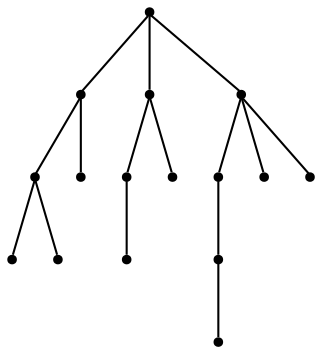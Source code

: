 graph {
  node [shape=point,comment="{\"directed\":false,\"doi\":\"10.1007/978-3-662-45803-7_11\",\"figure\":\"5 (1)\"}"]

  v0 [pos="977.8310377497719,887.9980329302552"]
  v1 [pos="918.7279811837806,828.9649100817567"]
  v2 [pos="977.8310377497719,828.9649100817567"]
  v3 [pos="918.7279811837806,947.0893603923244"]
  v4 [pos="859.6853993793762,887.9980329302552"]
  v5 [pos="800.5802750282701,887.9980329302552"]
  v6 [pos="800.5802750282701,828.9649100817567"]
  v7 [pos="741.5376932238657,947.0893603923244"]
  v8 [pos="712.0143981607062,887.9980329302552"]
  v9 [pos="741.5376932238657,1006.1211951059323"]
  v10 [pos="593.9313023370122,947.0893603923244"]
  v11 [pos="652.9738841414165,828.9649100817567"]
  v12 [pos="652.9738841414165,769.9361764336257"]
  v13 [pos="652.9738841414165,887.9980329302552"]
  v14 [pos="534.8887205326077,887.9980329302552"]
  v15 [pos="593.9313023370122,887.9980329302552"]

  v0 -- v1 [id="-1",pos="977.8310377497719,887.9980329302552 918.7279811837806,828.9649100817567 918.7279811837806,828.9649100817567 918.7279811837806,828.9649100817567"]
  v10 -- v15 [id="-2",pos="593.9313023370122,947.0893603923244 593.9313023370122,887.9980329302552 593.9313023370122,887.9980329302552 593.9313023370122,887.9980329302552"]
  v10 -- v14 [id="-3",pos="593.9313023370122,947.0893603923244 534.8887205326077,887.9980329302552 534.8887205326077,887.9980329302552 534.8887205326077,887.9980329302552"]
  v10 -- v13 [id="-4",pos="593.9313023370122,947.0893603923244 652.9738841414165,887.9980329302552 652.9738841414165,887.9980329302552 652.9738841414165,887.9980329302552"]
  v13 -- v11 [id="-5",pos="652.9738841414165,887.9980329302552 652.9738841414165,828.9649100817567 652.9738841414165,828.9649100817567 652.9738841414165,828.9649100817567"]
  v11 -- v12 [id="-6",pos="652.9738841414165,828.9649100817567 652.9738841414165,769.9361764336257 652.9738841414165,769.9361764336257 652.9738841414165,769.9361764336257"]
  v9 -- v10 [id="-7",pos="741.5376932238657,1006.1211951059323 593.9313023370122,947.0893603923244 593.9313023370122,947.0893603923244 593.9313023370122,947.0893603923244"]
  v9 -- v3 [id="-8",pos="741.5376932238657,1006.1211951059323 918.7279811837806,947.0893603923244 918.7279811837806,947.0893603923244 918.7279811837806,947.0893603923244"]
  v9 -- v7 [id="-9",pos="741.5376932238657,1006.1211951059323 741.5376932238657,947.0893603923244 741.5376932238657,947.0893603923244 741.5376932238657,947.0893603923244"]
  v7 -- v8 [id="-10",pos="741.5376932238657,947.0893603923244 712.0143981607062,887.9980329302552 712.0143981607062,887.9980329302552 712.0143981607062,887.9980329302552"]
  v7 -- v5 [id="-11",pos="741.5376932238657,947.0893603923244 800.5802750282701,887.9980329302552 800.5802750282701,887.9980329302552 800.5802750282701,887.9980329302552"]
  v5 -- v6 [id="-12",pos="800.5802750282701,887.9980329302552 800.5802750282701,828.9649100817567 800.5802750282701,828.9649100817567 800.5802750282701,828.9649100817567"]
  v3 -- v0 [id="-13",pos="918.7279811837806,947.0893603923244 977.8310377497719,887.9980329302552 977.8310377497719,887.9980329302552 977.8310377497719,887.9980329302552"]
  v3 -- v4 [id="-14",pos="918.7279811837806,947.0893603923244 859.6853993793762,887.9980329302552 859.6853993793762,887.9980329302552 859.6853993793762,887.9980329302552"]
  v0 -- v2 [id="-15",pos="977.8310377497719,887.9980329302552 977.8310377497719,828.9649100817567 977.8310377497719,828.9649100817567 977.8310377497719,828.9649100817567"]
}